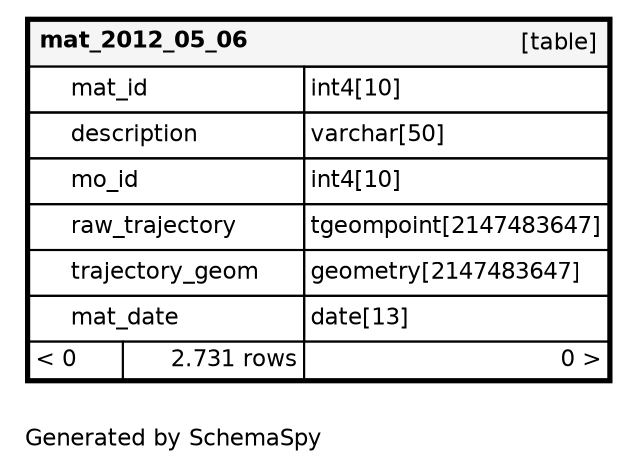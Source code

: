 digraph "oneDegreeRelationshipsDiagram" {
  graph [    rankdir="RL"    bgcolor="#ffffff"    label="\nGenerated by SchemaSpy"    labeljust="l"    nodesep="0.18"    ranksep="0.46"    fontname="Helvetica"    fontsize="11"    ration="compress"  ];  node [    fontname="Helvetica"    fontsize="11"    shape="plaintext"  ];  edge [    arrowsize="0.8"  ];
  "mat_2012_05_06" [
   label=<
    <TABLE BORDER="2" CELLBORDER="1" CELLSPACING="0" BGCOLOR="#ffffff">
      <TR><TD COLSPAN="4"  BGCOLOR="#f5f5f5"><TABLE BORDER="0" CELLSPACING="0"><TR><TD ALIGN="LEFT" FIXEDSIZE="TRUE" WIDTH="111" HEIGHT="16"><B>mat_2012_05_06</B></TD><TD ALIGN="RIGHT">[table]</TD></TR></TABLE></TD></TR>
      <TR><TD PORT="mat_id" COLSPAN="2" BGCOLOR="#ffffff" ALIGN="LEFT"><TABLE BORDER="0" CELLSPACING="0" ALIGN="LEFT"><TR ALIGN="LEFT"><TD ALIGN="LEFT" FIXEDSIZE="TRUE" WIDTH="15" HEIGHT="16"></TD><TD ALIGN="LEFT" FIXEDSIZE="TRUE" WIDTH="111" HEIGHT="16">mat_id</TD></TR></TABLE></TD><TD PORT="mat_id.type" ALIGN="LEFT">int4[10]</TD></TR>
      <TR><TD PORT="description" COLSPAN="2" ALIGN="LEFT"><TABLE BORDER="0" CELLSPACING="0" ALIGN="LEFT"><TR ALIGN="LEFT"><TD ALIGN="LEFT" FIXEDSIZE="TRUE" WIDTH="15" HEIGHT="16"></TD><TD ALIGN="LEFT" FIXEDSIZE="TRUE" WIDTH="111" HEIGHT="16">description</TD></TR></TABLE></TD><TD PORT="description.type" ALIGN="LEFT">varchar[50]</TD></TR>
      <TR><TD PORT="mo_id" COLSPAN="2" ALIGN="LEFT"><TABLE BORDER="0" CELLSPACING="0" ALIGN="LEFT"><TR ALIGN="LEFT"><TD ALIGN="LEFT" FIXEDSIZE="TRUE" WIDTH="15" HEIGHT="16"></TD><TD ALIGN="LEFT" FIXEDSIZE="TRUE" WIDTH="111" HEIGHT="16">mo_id</TD></TR></TABLE></TD><TD PORT="mo_id.type" ALIGN="LEFT">int4[10]</TD></TR>
      <TR><TD PORT="raw_trajectory" COLSPAN="2" ALIGN="LEFT"><TABLE BORDER="0" CELLSPACING="0" ALIGN="LEFT"><TR ALIGN="LEFT"><TD ALIGN="LEFT" FIXEDSIZE="TRUE" WIDTH="15" HEIGHT="16"></TD><TD ALIGN="LEFT" FIXEDSIZE="TRUE" WIDTH="111" HEIGHT="16">raw_trajectory</TD></TR></TABLE></TD><TD PORT="raw_trajectory.type" ALIGN="LEFT">tgeompoint[2147483647]</TD></TR>
      <TR><TD PORT="trajectory_geom" COLSPAN="2" ALIGN="LEFT"><TABLE BORDER="0" CELLSPACING="0" ALIGN="LEFT"><TR ALIGN="LEFT"><TD ALIGN="LEFT" FIXEDSIZE="TRUE" WIDTH="15" HEIGHT="16"></TD><TD ALIGN="LEFT" FIXEDSIZE="TRUE" WIDTH="111" HEIGHT="16">trajectory_geom</TD></TR></TABLE></TD><TD PORT="trajectory_geom.type" ALIGN="LEFT">geometry[2147483647]</TD></TR>
      <TR><TD PORT="mat_date" COLSPAN="2" ALIGN="LEFT"><TABLE BORDER="0" CELLSPACING="0" ALIGN="LEFT"><TR ALIGN="LEFT"><TD ALIGN="LEFT" FIXEDSIZE="TRUE" WIDTH="15" HEIGHT="16"></TD><TD ALIGN="LEFT" FIXEDSIZE="TRUE" WIDTH="111" HEIGHT="16">mat_date</TD></TR></TABLE></TD><TD PORT="mat_date.type" ALIGN="LEFT">date[13]</TD></TR>
      <TR><TD ALIGN="LEFT" BGCOLOR="#ffffff">&lt; 0</TD><TD ALIGN="RIGHT" BGCOLOR="#ffffff">2.731 rows</TD><TD ALIGN="RIGHT" BGCOLOR="#ffffff">0 &gt;</TD></TR>
    </TABLE>>
    URL="../../tables/mat_2012_05_06.html"
    target="_top"
    tooltip="mat_2012_05_06"
  ];
}
